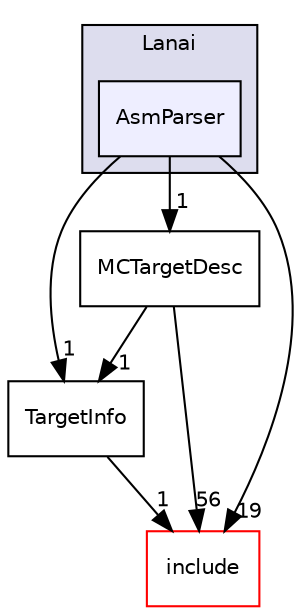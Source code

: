 digraph "lib/Target/Lanai/AsmParser" {
  bgcolor=transparent;
  compound=true
  node [ fontsize="10", fontname="Helvetica"];
  edge [ labelfontsize="10", labelfontname="Helvetica"];
  subgraph clusterdir_fe688c5a7f28af787195a7225fc9d3ae {
    graph [ bgcolor="#ddddee", pencolor="black", label="Lanai" fontname="Helvetica", fontsize="10", URL="dir_fe688c5a7f28af787195a7225fc9d3ae.html"]
  dir_0e9735bd4f93a4b00cdc548ccbcaa932 [shape=box, label="AsmParser", style="filled", fillcolor="#eeeeff", pencolor="black", URL="dir_0e9735bd4f93a4b00cdc548ccbcaa932.html"];
  }
  dir_c021bc93eaae47ee1c5aa71d224ea3ba [shape=box label="MCTargetDesc" URL="dir_c021bc93eaae47ee1c5aa71d224ea3ba.html"];
  dir_675e2f6da15740038c90615091f2e3df [shape=box label="TargetInfo" URL="dir_675e2f6da15740038c90615091f2e3df.html"];
  dir_d44c64559bbebec7f509842c48db8b23 [shape=box label="include" color="red" URL="dir_d44c64559bbebec7f509842c48db8b23.html"];
  dir_c021bc93eaae47ee1c5aa71d224ea3ba->dir_675e2f6da15740038c90615091f2e3df [headlabel="1", labeldistance=1.5 headhref="dir_000146_000147.html"];
  dir_c021bc93eaae47ee1c5aa71d224ea3ba->dir_d44c64559bbebec7f509842c48db8b23 [headlabel="56", labeldistance=1.5 headhref="dir_000146_000001.html"];
  dir_0e9735bd4f93a4b00cdc548ccbcaa932->dir_c021bc93eaae47ee1c5aa71d224ea3ba [headlabel="1", labeldistance=1.5 headhref="dir_000144_000146.html"];
  dir_0e9735bd4f93a4b00cdc548ccbcaa932->dir_675e2f6da15740038c90615091f2e3df [headlabel="1", labeldistance=1.5 headhref="dir_000144_000147.html"];
  dir_0e9735bd4f93a4b00cdc548ccbcaa932->dir_d44c64559bbebec7f509842c48db8b23 [headlabel="19", labeldistance=1.5 headhref="dir_000144_000001.html"];
  dir_675e2f6da15740038c90615091f2e3df->dir_d44c64559bbebec7f509842c48db8b23 [headlabel="1", labeldistance=1.5 headhref="dir_000147_000001.html"];
}
